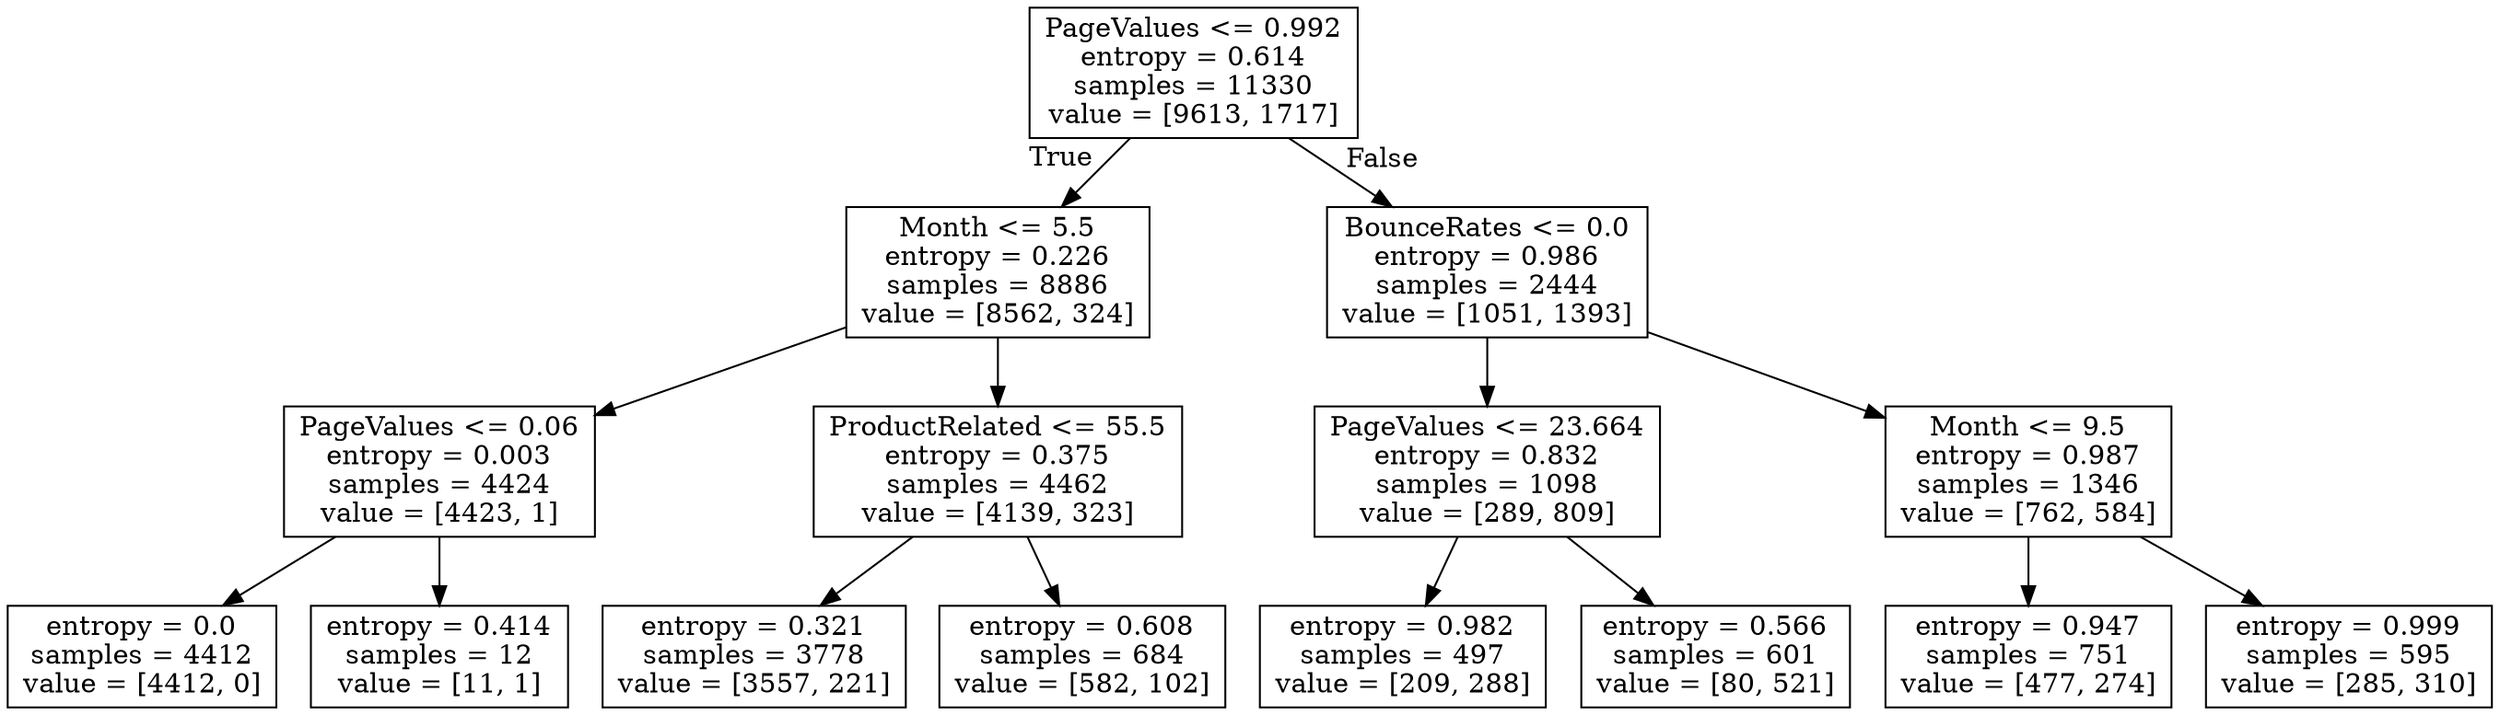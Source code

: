 digraph Tree {
node [shape=box] ;
0 [label="PageValues <= 0.992\nentropy = 0.614\nsamples = 11330\nvalue = [9613, 1717]"] ;
1 [label="Month <= 5.5\nentropy = 0.226\nsamples = 8886\nvalue = [8562, 324]"] ;
0 -> 1 [labeldistance=2.5, labelangle=45, headlabel="True"] ;
2 [label="PageValues <= 0.06\nentropy = 0.003\nsamples = 4424\nvalue = [4423, 1]"] ;
1 -> 2 ;
3 [label="entropy = 0.0\nsamples = 4412\nvalue = [4412, 0]"] ;
2 -> 3 ;
4 [label="entropy = 0.414\nsamples = 12\nvalue = [11, 1]"] ;
2 -> 4 ;
5 [label="ProductRelated <= 55.5\nentropy = 0.375\nsamples = 4462\nvalue = [4139, 323]"] ;
1 -> 5 ;
6 [label="entropy = 0.321\nsamples = 3778\nvalue = [3557, 221]"] ;
5 -> 6 ;
7 [label="entropy = 0.608\nsamples = 684\nvalue = [582, 102]"] ;
5 -> 7 ;
8 [label="BounceRates <= 0.0\nentropy = 0.986\nsamples = 2444\nvalue = [1051, 1393]"] ;
0 -> 8 [labeldistance=2.5, labelangle=-45, headlabel="False"] ;
9 [label="PageValues <= 23.664\nentropy = 0.832\nsamples = 1098\nvalue = [289, 809]"] ;
8 -> 9 ;
10 [label="entropy = 0.982\nsamples = 497\nvalue = [209, 288]"] ;
9 -> 10 ;
11 [label="entropy = 0.566\nsamples = 601\nvalue = [80, 521]"] ;
9 -> 11 ;
12 [label="Month <= 9.5\nentropy = 0.987\nsamples = 1346\nvalue = [762, 584]"] ;
8 -> 12 ;
13 [label="entropy = 0.947\nsamples = 751\nvalue = [477, 274]"] ;
12 -> 13 ;
14 [label="entropy = 0.999\nsamples = 595\nvalue = [285, 310]"] ;
12 -> 14 ;
}